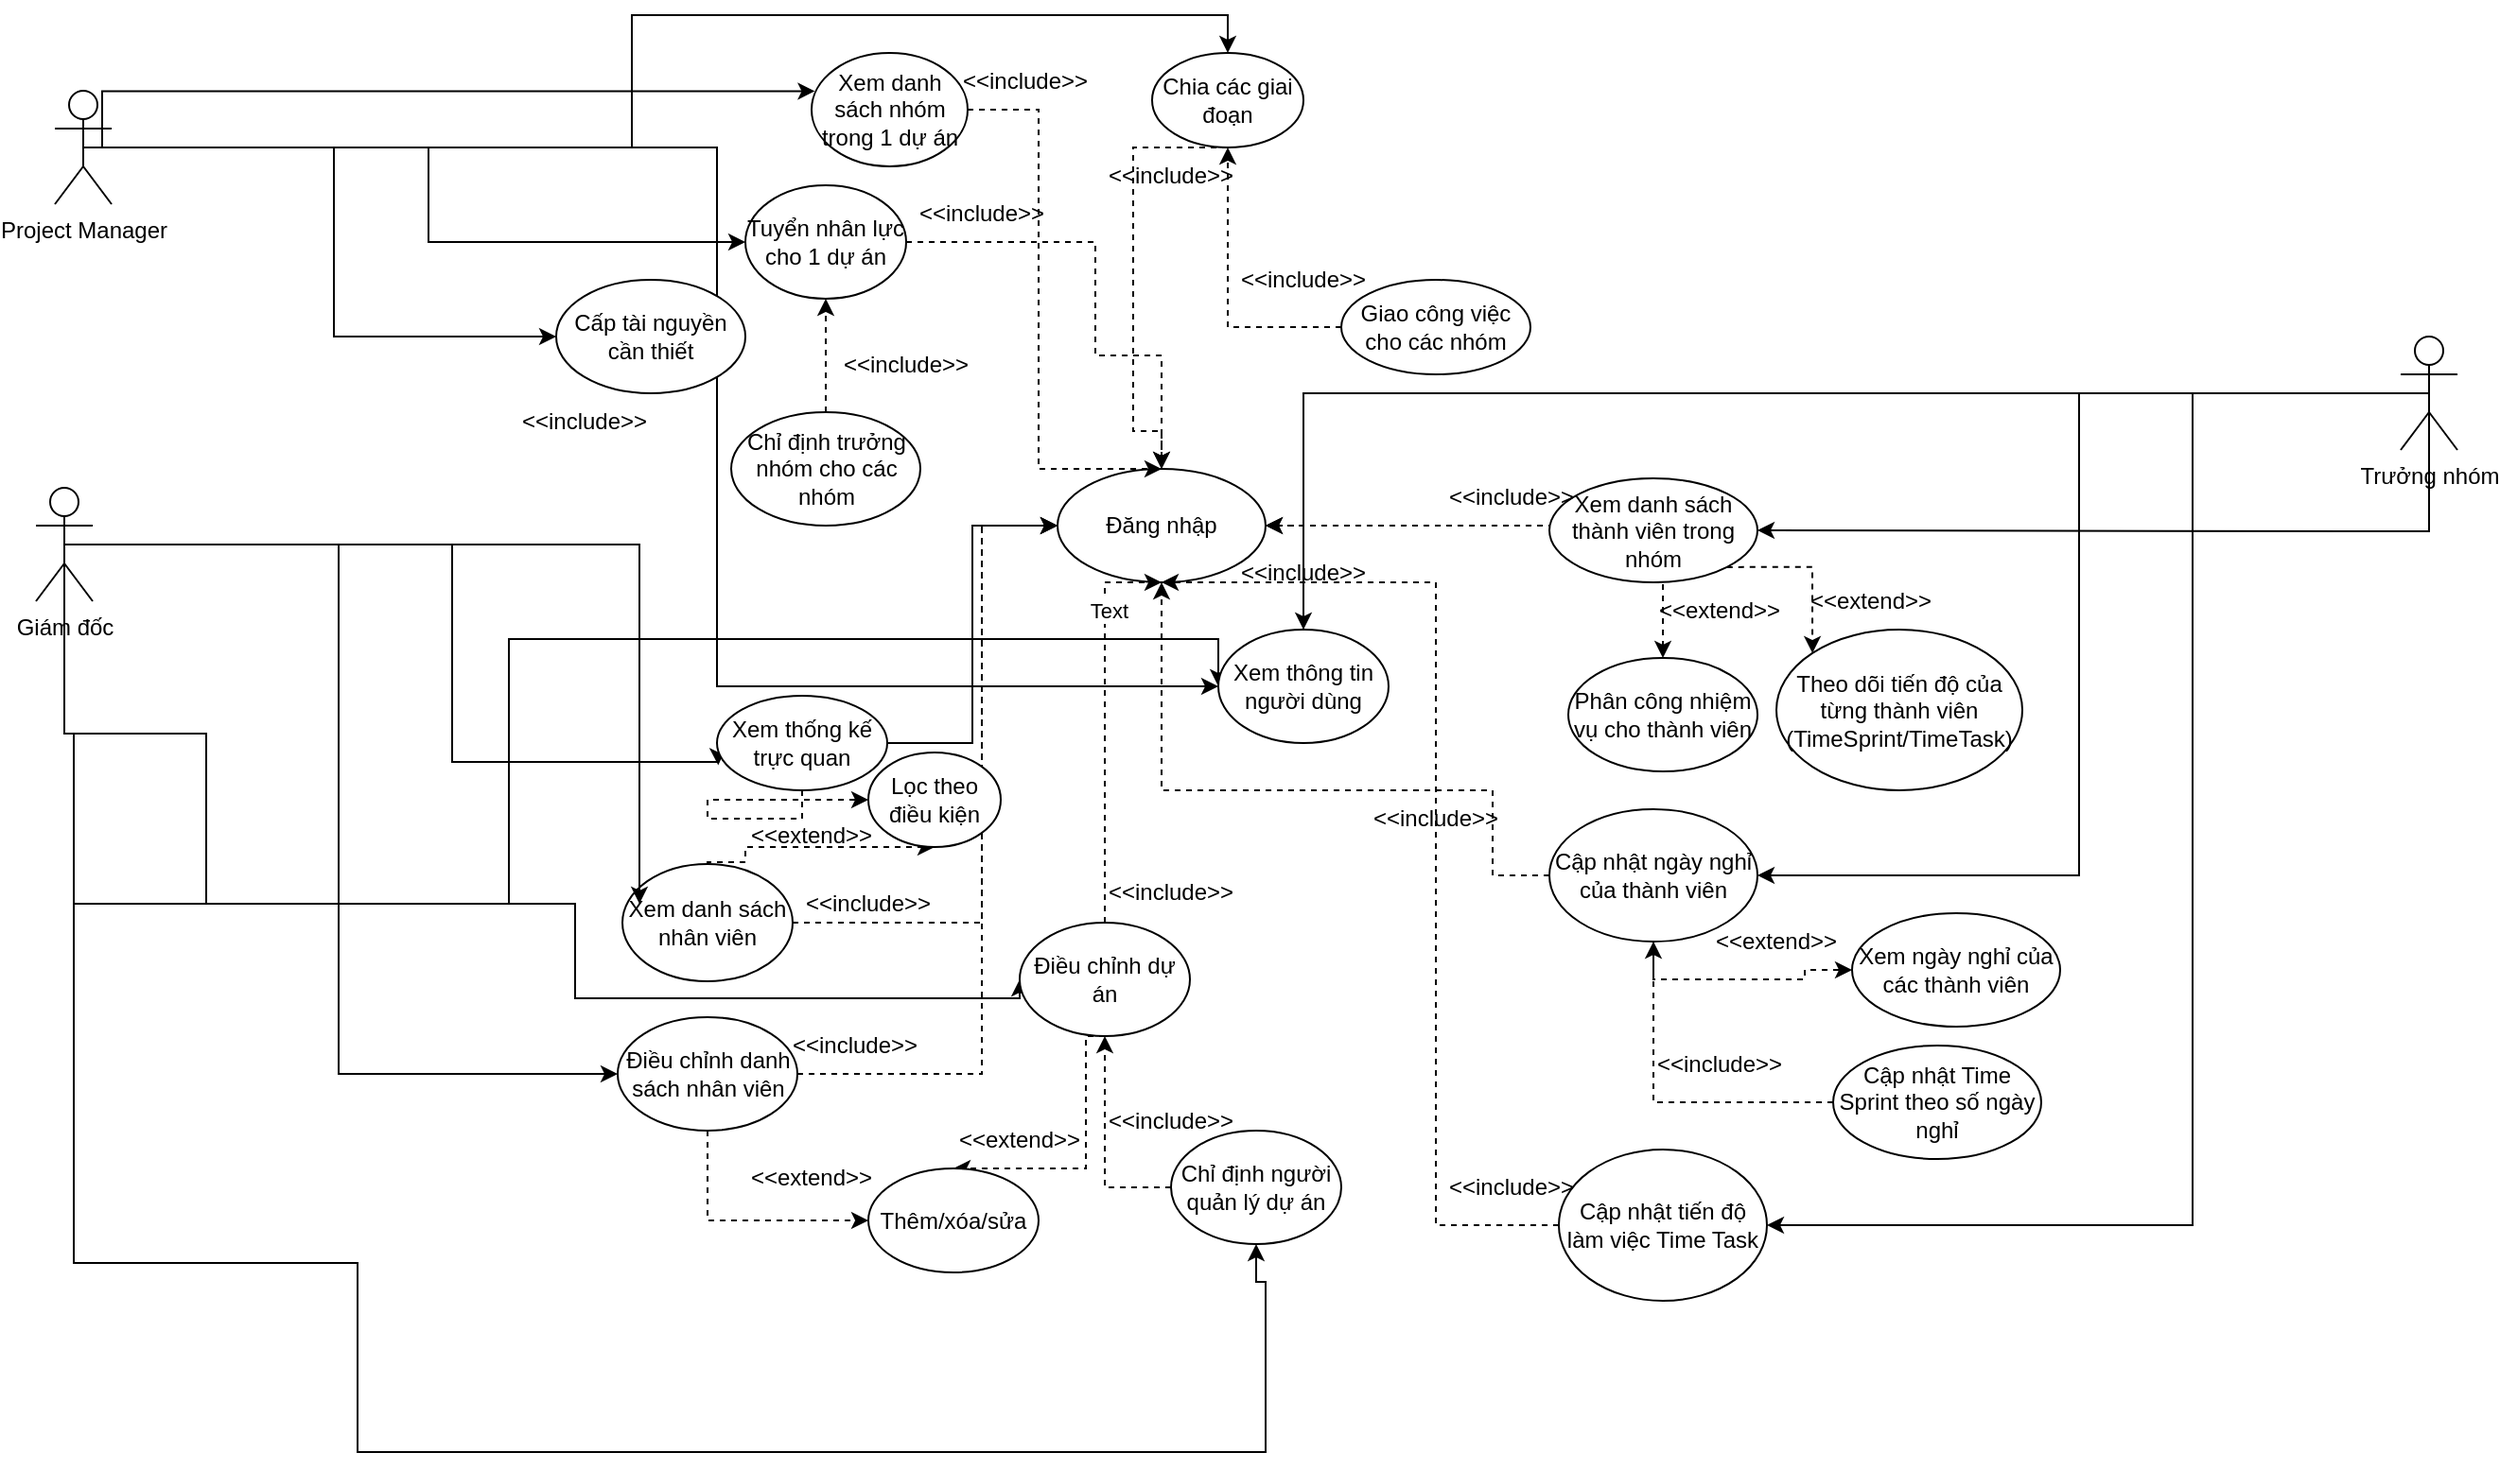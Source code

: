 <mxfile version="20.8.10" type="device"><diagram name="Page-1" id="sml87yRHOmGASyp5fPqJ"><mxGraphModel dx="1457" dy="709" grid="1" gridSize="10" guides="1" tooltips="1" connect="1" arrows="1" fold="1" page="1" pageScale="1" pageWidth="850" pageHeight="1100" math="0" shadow="0"><root><mxCell id="0"/><mxCell id="1" parent="0"/><mxCell id="Gk-37Xo0uLk_VObQG8et-55" style="edgeStyle=orthogonalEdgeStyle;rounded=0;orthogonalLoop=1;jettySize=auto;html=1;exitX=0.5;exitY=0.5;exitDx=0;exitDy=0;exitPerimeter=0;entryX=0;entryY=0.5;entryDx=0;entryDy=0;" parent="1" source="gVQib_M5WXr7Vn-xz3VY-1" target="Gk-37Xo0uLk_VObQG8et-54" edge="1"><mxGeometry relative="1" as="geometry"/></mxCell><mxCell id="Gk-37Xo0uLk_VObQG8et-64" style="edgeStyle=orthogonalEdgeStyle;rounded=0;orthogonalLoop=1;jettySize=auto;html=1;exitX=0.5;exitY=0.5;exitDx=0;exitDy=0;exitPerimeter=0;entryX=0.5;entryY=0;entryDx=0;entryDy=0;" parent="1" source="gVQib_M5WXr7Vn-xz3VY-1" target="Gk-37Xo0uLk_VObQG8et-63" edge="1"><mxGeometry relative="1" as="geometry"/></mxCell><mxCell id="Gk-37Xo0uLk_VObQG8et-75" style="edgeStyle=orthogonalEdgeStyle;rounded=0;orthogonalLoop=1;jettySize=auto;html=1;exitX=0.5;exitY=0.5;exitDx=0;exitDy=0;exitPerimeter=0;entryX=0;entryY=0.5;entryDx=0;entryDy=0;" parent="1" source="gVQib_M5WXr7Vn-xz3VY-1" target="Gk-37Xo0uLk_VObQG8et-74" edge="1"><mxGeometry relative="1" as="geometry"><Array as="points"><mxPoint x="410" y="140"/><mxPoint x="410" y="425"/></Array></mxGeometry></mxCell><mxCell id="Gk-37Xo0uLk_VObQG8et-110" style="edgeStyle=orthogonalEdgeStyle;rounded=0;orthogonalLoop=1;jettySize=auto;html=1;exitX=0.5;exitY=0.5;exitDx=0;exitDy=0;exitPerimeter=0;entryX=0;entryY=0.5;entryDx=0;entryDy=0;" parent="1" source="gVQib_M5WXr7Vn-xz3VY-1" target="Gk-37Xo0uLk_VObQG8et-109" edge="1"><mxGeometry relative="1" as="geometry"/></mxCell><mxCell id="gVQib_M5WXr7Vn-xz3VY-1" value="Project Manager" style="shape=umlActor;verticalLabelPosition=bottom;verticalAlign=top;html=1;outlineConnect=0;" parent="1" vertex="1"><mxGeometry x="60" y="110" width="30" height="60" as="geometry"/></mxCell><mxCell id="Gk-37Xo0uLk_VObQG8et-81" style="edgeStyle=orthogonalEdgeStyle;rounded=0;orthogonalLoop=1;jettySize=auto;html=1;exitX=0.5;exitY=0.5;exitDx=0;exitDy=0;exitPerimeter=0;entryX=1;entryY=0.5;entryDx=0;entryDy=0;" parent="1" source="gVQib_M5WXr7Vn-xz3VY-2" target="Gk-37Xo0uLk_VObQG8et-70" edge="1"><mxGeometry relative="1" as="geometry"><Array as="points"><mxPoint x="1275" y="343"/><mxPoint x="1155" y="343"/></Array></mxGeometry></mxCell><mxCell id="Gk-37Xo0uLk_VObQG8et-88" style="edgeStyle=orthogonalEdgeStyle;rounded=0;orthogonalLoop=1;jettySize=auto;html=1;exitX=0.5;exitY=0.5;exitDx=0;exitDy=0;exitPerimeter=0;entryX=1;entryY=0.5;entryDx=0;entryDy=0;" parent="1" source="gVQib_M5WXr7Vn-xz3VY-2" target="Gk-37Xo0uLk_VObQG8et-87" edge="1"><mxGeometry relative="1" as="geometry"/></mxCell><mxCell id="Gk-37Xo0uLk_VObQG8et-95" style="edgeStyle=orthogonalEdgeStyle;rounded=0;orthogonalLoop=1;jettySize=auto;html=1;exitX=0.5;exitY=0.5;exitDx=0;exitDy=0;exitPerimeter=0;entryX=1;entryY=0.5;entryDx=0;entryDy=0;" parent="1" source="gVQib_M5WXr7Vn-xz3VY-2" target="Gk-37Xo0uLk_VObQG8et-94" edge="1"><mxGeometry relative="1" as="geometry"><Array as="points"><mxPoint x="1190" y="270"/><mxPoint x="1190" y="710"/></Array></mxGeometry></mxCell><mxCell id="Gk-37Xo0uLk_VObQG8et-98" style="edgeStyle=orthogonalEdgeStyle;rounded=0;orthogonalLoop=1;jettySize=auto;html=1;exitX=0.5;exitY=0.5;exitDx=0;exitDy=0;exitPerimeter=0;entryX=0.5;entryY=0;entryDx=0;entryDy=0;" parent="1" source="gVQib_M5WXr7Vn-xz3VY-2" target="Gk-37Xo0uLk_VObQG8et-74" edge="1"><mxGeometry relative="1" as="geometry"/></mxCell><mxCell id="gVQib_M5WXr7Vn-xz3VY-2" value="Trưởng nhóm" style="shape=umlActor;verticalLabelPosition=bottom;verticalAlign=top;html=1;outlineConnect=0;" parent="1" vertex="1"><mxGeometry x="1300" y="240" width="30" height="60" as="geometry"/></mxCell><mxCell id="Gk-37Xo0uLk_VObQG8et-12" style="edgeStyle=orthogonalEdgeStyle;rounded=0;orthogonalLoop=1;jettySize=auto;html=1;exitX=0.5;exitY=0.5;exitDx=0;exitDy=0;exitPerimeter=0;entryX=0;entryY=0.5;entryDx=0;entryDy=0;" parent="1" source="Gk-37Xo0uLk_VObQG8et-3" target="Gk-37Xo0uLk_VObQG8et-9" edge="1"><mxGeometry relative="1" as="geometry"><Array as="points"><mxPoint x="210" y="350"/><mxPoint x="210" y="630"/></Array></mxGeometry></mxCell><mxCell id="Gk-37Xo0uLk_VObQG8et-32" style="edgeStyle=orthogonalEdgeStyle;rounded=0;orthogonalLoop=1;jettySize=auto;html=1;exitX=0.5;exitY=0.5;exitDx=0;exitDy=0;exitPerimeter=0;entryX=0.007;entryY=0.734;entryDx=0;entryDy=0;entryPerimeter=0;" parent="1" source="Gk-37Xo0uLk_VObQG8et-3" target="Gk-37Xo0uLk_VObQG8et-31" edge="1"><mxGeometry relative="1" as="geometry"><Array as="points"><mxPoint x="270" y="350"/><mxPoint x="270" y="465"/><mxPoint x="411" y="465"/></Array></mxGeometry></mxCell><mxCell id="Gk-37Xo0uLk_VObQG8et-36" style="edgeStyle=orthogonalEdgeStyle;rounded=0;orthogonalLoop=1;jettySize=auto;html=1;exitX=0.5;exitY=0.5;exitDx=0;exitDy=0;exitPerimeter=0;entryX=0;entryY=0.5;entryDx=0;entryDy=0;" parent="1" source="Gk-37Xo0uLk_VObQG8et-3" target="Gk-37Xo0uLk_VObQG8et-35" edge="1"><mxGeometry relative="1" as="geometry"><Array as="points"><mxPoint x="65" y="450"/><mxPoint x="140" y="450"/><mxPoint x="140" y="540"/><mxPoint x="335" y="540"/><mxPoint x="335" y="590"/><mxPoint x="570" y="590"/></Array></mxGeometry></mxCell><mxCell id="Gk-37Xo0uLk_VObQG8et-76" style="edgeStyle=orthogonalEdgeStyle;rounded=0;orthogonalLoop=1;jettySize=auto;html=1;entryX=0;entryY=0.5;entryDx=0;entryDy=0;" parent="1" target="Gk-37Xo0uLk_VObQG8et-74" edge="1"><mxGeometry relative="1" as="geometry"><Array as="points"><mxPoint x="300" y="540"/><mxPoint x="300" y="400"/></Array><mxPoint x="70" y="490" as="sourcePoint"/></mxGeometry></mxCell><mxCell id="ELnnvZzvXjkgBmRM-5QW-10" style="edgeStyle=orthogonalEdgeStyle;rounded=0;orthogonalLoop=1;jettySize=auto;html=1;entryX=0.5;entryY=1;entryDx=0;entryDy=0;exitX=0.5;exitY=0.5;exitDx=0;exitDy=0;exitPerimeter=0;" parent="1" source="Gk-37Xo0uLk_VObQG8et-3" target="Gk-37Xo0uLk_VObQG8et-41" edge="1"><mxGeometry relative="1" as="geometry"><mxPoint x="700" y="820" as="targetPoint"/><mxPoint x="70" y="480" as="sourcePoint"/><Array as="points"><mxPoint x="70" y="450"/><mxPoint x="70" y="730"/><mxPoint x="220" y="730"/><mxPoint x="220" y="830"/><mxPoint x="700" y="830"/><mxPoint x="700" y="740"/><mxPoint x="695" y="740"/></Array></mxGeometry></mxCell><mxCell id="Gk-37Xo0uLk_VObQG8et-3" value="Giám đốc" style="shape=umlActor;verticalLabelPosition=bottom;verticalAlign=top;html=1;outlineConnect=0;" parent="1" vertex="1"><mxGeometry x="50" y="320" width="30" height="60" as="geometry"/></mxCell><mxCell id="Gk-37Xo0uLk_VObQG8et-4" value="Đăng nhập" style="ellipse;whiteSpace=wrap;html=1;" parent="1" vertex="1"><mxGeometry x="590" y="310" width="110" height="60" as="geometry"/></mxCell><mxCell id="Gk-37Xo0uLk_VObQG8et-7" style="edgeStyle=orthogonalEdgeStyle;rounded=0;orthogonalLoop=1;jettySize=auto;html=1;exitX=1;exitY=0.5;exitDx=0;exitDy=0;entryX=0;entryY=0.5;entryDx=0;entryDy=0;dashed=1;" parent="1" source="Gk-37Xo0uLk_VObQG8et-5" target="Gk-37Xo0uLk_VObQG8et-4" edge="1"><mxGeometry relative="1" as="geometry"><Array as="points"><mxPoint x="550" y="550"/><mxPoint x="550" y="340"/></Array></mxGeometry></mxCell><mxCell id="Gk-37Xo0uLk_VObQG8et-29" style="edgeStyle=orthogonalEdgeStyle;rounded=0;orthogonalLoop=1;jettySize=auto;html=1;exitX=0.5;exitY=0;exitDx=0;exitDy=0;entryX=0.5;entryY=1;entryDx=0;entryDy=0;dashed=1;" parent="1" source="Gk-37Xo0uLk_VObQG8et-5" target="Gk-37Xo0uLk_VObQG8et-28" edge="1"><mxGeometry relative="1" as="geometry"><Array as="points"><mxPoint x="425" y="518"/></Array></mxGeometry></mxCell><mxCell id="Gk-37Xo0uLk_VObQG8et-5" value="Xem danh sách nhân viên" style="ellipse;whiteSpace=wrap;html=1;" parent="1" vertex="1"><mxGeometry x="360" y="519" width="90" height="62" as="geometry"/></mxCell><mxCell id="Gk-37Xo0uLk_VObQG8et-6" style="edgeStyle=orthogonalEdgeStyle;rounded=0;orthogonalLoop=1;jettySize=auto;html=1;exitX=0.5;exitY=0.5;exitDx=0;exitDy=0;exitPerimeter=0;entryX=0.1;entryY=0.338;entryDx=0;entryDy=0;entryPerimeter=0;" parent="1" source="Gk-37Xo0uLk_VObQG8et-3" target="Gk-37Xo0uLk_VObQG8et-5" edge="1"><mxGeometry relative="1" as="geometry"/></mxCell><mxCell id="Gk-37Xo0uLk_VObQG8et-8" value="&amp;lt;&amp;lt;include&amp;gt;&amp;gt;" style="text;html=1;strokeColor=none;fillColor=none;align=center;verticalAlign=middle;whiteSpace=wrap;rounded=0;" parent="1" vertex="1"><mxGeometry x="460" y="525" width="60" height="30" as="geometry"/></mxCell><mxCell id="Gk-37Xo0uLk_VObQG8et-10" style="edgeStyle=orthogonalEdgeStyle;rounded=0;orthogonalLoop=1;jettySize=auto;html=1;exitX=1;exitY=0.5;exitDx=0;exitDy=0;entryX=0;entryY=0.5;entryDx=0;entryDy=0;dashed=1;" parent="1" source="Gk-37Xo0uLk_VObQG8et-9" target="Gk-37Xo0uLk_VObQG8et-4" edge="1"><mxGeometry relative="1" as="geometry"><Array as="points"><mxPoint x="550" y="630"/><mxPoint x="550" y="340"/></Array></mxGeometry></mxCell><mxCell id="Gk-37Xo0uLk_VObQG8et-22" style="edgeStyle=orthogonalEdgeStyle;rounded=0;orthogonalLoop=1;jettySize=auto;html=1;exitX=0.5;exitY=1;exitDx=0;exitDy=0;entryX=0;entryY=0.5;entryDx=0;entryDy=0;dashed=1;" parent="1" source="Gk-37Xo0uLk_VObQG8et-9" target="Gk-37Xo0uLk_VObQG8et-37" edge="1"><mxGeometry relative="1" as="geometry"/></mxCell><mxCell id="Gk-37Xo0uLk_VObQG8et-9" value="Điều chỉnh danh sách nhân viên" style="ellipse;whiteSpace=wrap;html=1;" parent="1" vertex="1"><mxGeometry x="357.5" y="600" width="95" height="60" as="geometry"/></mxCell><mxCell id="Gk-37Xo0uLk_VObQG8et-11" value="&amp;lt;&amp;lt;include&amp;gt;&amp;gt;" style="text;html=1;strokeColor=none;fillColor=none;align=center;verticalAlign=middle;whiteSpace=wrap;rounded=0;" parent="1" vertex="1"><mxGeometry x="452.5" y="600" width="60" height="30" as="geometry"/></mxCell><mxCell id="Gk-37Xo0uLk_VObQG8et-27" value="&amp;lt;&amp;lt;extend&amp;gt;&amp;gt;" style="text;html=1;strokeColor=none;fillColor=none;align=center;verticalAlign=middle;whiteSpace=wrap;rounded=0;" parent="1" vertex="1"><mxGeometry x="430" y="670" width="60" height="30" as="geometry"/></mxCell><mxCell id="Gk-37Xo0uLk_VObQG8et-28" value="Lọc theo điều kiện" style="ellipse;whiteSpace=wrap;html=1;" parent="1" vertex="1"><mxGeometry x="490" y="460" width="70" height="50" as="geometry"/></mxCell><mxCell id="Gk-37Xo0uLk_VObQG8et-30" value="&amp;lt;&amp;lt;extend&amp;gt;&amp;gt;" style="text;html=1;strokeColor=none;fillColor=none;align=center;verticalAlign=middle;whiteSpace=wrap;rounded=0;" parent="1" vertex="1"><mxGeometry x="430" y="489" width="60" height="30" as="geometry"/></mxCell><mxCell id="Gk-37Xo0uLk_VObQG8et-33" style="edgeStyle=orthogonalEdgeStyle;rounded=0;orthogonalLoop=1;jettySize=auto;html=1;exitX=1;exitY=0.5;exitDx=0;exitDy=0;entryX=0;entryY=0.5;entryDx=0;entryDy=0;" parent="1" source="Gk-37Xo0uLk_VObQG8et-31" target="Gk-37Xo0uLk_VObQG8et-4" edge="1"><mxGeometry relative="1" as="geometry"/></mxCell><mxCell id="Gk-37Xo0uLk_VObQG8et-34" style="edgeStyle=orthogonalEdgeStyle;rounded=0;orthogonalLoop=1;jettySize=auto;html=1;exitX=0.5;exitY=1;exitDx=0;exitDy=0;entryX=0;entryY=0.5;entryDx=0;entryDy=0;dashed=1;" parent="1" source="Gk-37Xo0uLk_VObQG8et-31" target="Gk-37Xo0uLk_VObQG8et-28" edge="1"><mxGeometry relative="1" as="geometry"><Array as="points"><mxPoint x="405" y="495"/></Array></mxGeometry></mxCell><mxCell id="Gk-37Xo0uLk_VObQG8et-31" value="Xem thống kế trực quan" style="ellipse;whiteSpace=wrap;html=1;" parent="1" vertex="1"><mxGeometry x="410" y="430" width="90" height="50" as="geometry"/></mxCell><mxCell id="Gk-37Xo0uLk_VObQG8et-39" style="edgeStyle=orthogonalEdgeStyle;rounded=0;orthogonalLoop=1;jettySize=auto;html=1;exitX=0.5;exitY=1;exitDx=0;exitDy=0;entryX=0.5;entryY=0;entryDx=0;entryDy=0;dashed=1;" parent="1" source="Gk-37Xo0uLk_VObQG8et-35" target="Gk-37Xo0uLk_VObQG8et-37" edge="1"><mxGeometry relative="1" as="geometry"><Array as="points"><mxPoint x="605" y="610"/></Array></mxGeometry></mxCell><mxCell id="Gk-37Xo0uLk_VObQG8et-47" style="edgeStyle=orthogonalEdgeStyle;rounded=0;orthogonalLoop=1;jettySize=auto;html=1;exitX=0.5;exitY=0;exitDx=0;exitDy=0;entryX=0.5;entryY=1;entryDx=0;entryDy=0;dashed=1;" parent="1" source="Gk-37Xo0uLk_VObQG8et-35" target="Gk-37Xo0uLk_VObQG8et-4" edge="1"><mxGeometry relative="1" as="geometry"><Array as="points"><mxPoint x="615" y="370"/></Array></mxGeometry></mxCell><mxCell id="ELnnvZzvXjkgBmRM-5QW-1" value="Text" style="edgeLabel;html=1;align=center;verticalAlign=middle;resizable=0;points=[];" parent="Gk-37Xo0uLk_VObQG8et-47" vertex="1" connectable="0"><mxGeometry x="0.571" y="-2" relative="1" as="geometry"><mxPoint as="offset"/></mxGeometry></mxCell><mxCell id="Gk-37Xo0uLk_VObQG8et-35" value="Điều chỉnh dự án" style="ellipse;whiteSpace=wrap;html=1;" parent="1" vertex="1"><mxGeometry x="570" y="550" width="90" height="60" as="geometry"/></mxCell><mxCell id="Gk-37Xo0uLk_VObQG8et-37" value="Thêm/xóa/sửa" style="ellipse;whiteSpace=wrap;html=1;" parent="1" vertex="1"><mxGeometry x="490" y="680" width="90" height="55" as="geometry"/></mxCell><mxCell id="Gk-37Xo0uLk_VObQG8et-40" value="&amp;lt;&amp;lt;extend&amp;gt;&amp;gt;" style="text;html=1;strokeColor=none;fillColor=none;align=center;verticalAlign=middle;whiteSpace=wrap;rounded=0;" parent="1" vertex="1"><mxGeometry x="540" y="650" width="60" height="30" as="geometry"/></mxCell><mxCell id="CNDa-G0PN_Mh5qx745Cu-5" style="edgeStyle=orthogonalEdgeStyle;rounded=0;orthogonalLoop=1;jettySize=auto;html=1;exitX=0;exitY=0.5;exitDx=0;exitDy=0;entryX=0.5;entryY=1;entryDx=0;entryDy=0;dashed=1;" parent="1" source="Gk-37Xo0uLk_VObQG8et-41" target="Gk-37Xo0uLk_VObQG8et-35" edge="1"><mxGeometry relative="1" as="geometry"/></mxCell><mxCell id="Gk-37Xo0uLk_VObQG8et-41" value="Chỉ định người quản lý dự án" style="ellipse;whiteSpace=wrap;html=1;" parent="1" vertex="1"><mxGeometry x="650" y="660" width="90" height="60" as="geometry"/></mxCell><mxCell id="Gk-37Xo0uLk_VObQG8et-43" value="&amp;lt;&amp;lt;include&amp;gt;&amp;gt;" style="text;html=1;strokeColor=none;fillColor=none;align=center;verticalAlign=middle;whiteSpace=wrap;rounded=0;" parent="1" vertex="1"><mxGeometry x="620" y="640" width="60" height="30" as="geometry"/></mxCell><mxCell id="Gk-37Xo0uLk_VObQG8et-48" value="&amp;lt;&amp;lt;include&amp;gt;&amp;gt;" style="text;html=1;strokeColor=none;fillColor=none;align=center;verticalAlign=middle;whiteSpace=wrap;rounded=0;" parent="1" vertex="1"><mxGeometry x="620" y="519" width="60" height="30" as="geometry"/></mxCell><mxCell id="Gk-37Xo0uLk_VObQG8et-51" style="edgeStyle=orthogonalEdgeStyle;rounded=0;orthogonalLoop=1;jettySize=auto;html=1;exitX=1;exitY=0.5;exitDx=0;exitDy=0;entryX=0.5;entryY=0;entryDx=0;entryDy=0;dashed=1;" parent="1" source="Gk-37Xo0uLk_VObQG8et-49" target="Gk-37Xo0uLk_VObQG8et-4" edge="1"><mxGeometry relative="1" as="geometry"><Array as="points"><mxPoint x="580" y="120"/><mxPoint x="580" y="310"/></Array></mxGeometry></mxCell><mxCell id="Gk-37Xo0uLk_VObQG8et-49" value="Xem danh sách nhóm trong 1 dự án" style="ellipse;whiteSpace=wrap;html=1;" parent="1" vertex="1"><mxGeometry x="460" y="90" width="82.5" height="60" as="geometry"/></mxCell><mxCell id="Gk-37Xo0uLk_VObQG8et-50" style="edgeStyle=orthogonalEdgeStyle;rounded=0;orthogonalLoop=1;jettySize=auto;html=1;entryX=0.021;entryY=0.337;entryDx=0;entryDy=0;entryPerimeter=0;" parent="1" target="Gk-37Xo0uLk_VObQG8et-49" edge="1"><mxGeometry relative="1" as="geometry"><Array as="points"><mxPoint x="85" y="140"/></Array><mxPoint x="75" y="140" as="sourcePoint"/></mxGeometry></mxCell><mxCell id="Gk-37Xo0uLk_VObQG8et-52" value="&amp;lt;&amp;lt;include&amp;gt;&amp;gt;" style="text;html=1;strokeColor=none;fillColor=none;align=center;verticalAlign=middle;whiteSpace=wrap;rounded=0;" parent="1" vertex="1"><mxGeometry x="542.5" y="90" width="60" height="30" as="geometry"/></mxCell><mxCell id="Gk-37Xo0uLk_VObQG8et-56" style="edgeStyle=orthogonalEdgeStyle;rounded=0;orthogonalLoop=1;jettySize=auto;html=1;exitX=1;exitY=0.5;exitDx=0;exitDy=0;entryX=0.5;entryY=0;entryDx=0;entryDy=0;dashed=1;" parent="1" source="Gk-37Xo0uLk_VObQG8et-54" target="Gk-37Xo0uLk_VObQG8et-4" edge="1"><mxGeometry relative="1" as="geometry"><Array as="points"><mxPoint x="610" y="190"/><mxPoint x="610" y="250"/><mxPoint x="645" y="250"/></Array></mxGeometry></mxCell><mxCell id="Gk-37Xo0uLk_VObQG8et-54" value="Tuyển nhân lực cho 1 dự án" style="ellipse;whiteSpace=wrap;html=1;" parent="1" vertex="1"><mxGeometry x="425" y="160" width="85" height="60" as="geometry"/></mxCell><mxCell id="Gk-37Xo0uLk_VObQG8et-57" value="&amp;lt;&amp;lt;include&amp;gt;&amp;gt;" style="text;html=1;strokeColor=none;fillColor=none;align=center;verticalAlign=middle;whiteSpace=wrap;rounded=0;" parent="1" vertex="1"><mxGeometry x="520" y="160" width="60" height="30" as="geometry"/></mxCell><mxCell id="CNDa-G0PN_Mh5qx745Cu-4" style="edgeStyle=orthogonalEdgeStyle;rounded=0;orthogonalLoop=1;jettySize=auto;html=1;exitX=0.5;exitY=0;exitDx=0;exitDy=0;entryX=0.5;entryY=1;entryDx=0;entryDy=0;dashed=1;" parent="1" source="Gk-37Xo0uLk_VObQG8et-58" target="Gk-37Xo0uLk_VObQG8et-54" edge="1"><mxGeometry relative="1" as="geometry"/></mxCell><mxCell id="Gk-37Xo0uLk_VObQG8et-58" value="Chỉ định trưởng nhóm cho các nhóm" style="ellipse;whiteSpace=wrap;html=1;" parent="1" vertex="1"><mxGeometry x="417.5" y="280" width="100" height="60" as="geometry"/></mxCell><mxCell id="Gk-37Xo0uLk_VObQG8et-62" value="&amp;lt;&amp;lt;include&amp;gt;&amp;gt;" style="text;html=1;strokeColor=none;fillColor=none;align=center;verticalAlign=middle;whiteSpace=wrap;rounded=0;" parent="1" vertex="1"><mxGeometry x="480" y="240" width="60" height="30" as="geometry"/></mxCell><mxCell id="Gk-37Xo0uLk_VObQG8et-65" style="edgeStyle=orthogonalEdgeStyle;rounded=0;orthogonalLoop=1;jettySize=auto;html=1;exitX=0.5;exitY=1;exitDx=0;exitDy=0;entryX=0.5;entryY=0;entryDx=0;entryDy=0;dashed=1;" parent="1" source="Gk-37Xo0uLk_VObQG8et-63" target="Gk-37Xo0uLk_VObQG8et-4" edge="1"><mxGeometry relative="1" as="geometry"><Array as="points"><mxPoint x="630" y="140"/><mxPoint x="630" y="290"/><mxPoint x="645" y="290"/></Array></mxGeometry></mxCell><mxCell id="Gk-37Xo0uLk_VObQG8et-63" value="Chia các giai đoạn" style="ellipse;whiteSpace=wrap;html=1;" parent="1" vertex="1"><mxGeometry x="640" y="90" width="80" height="50" as="geometry"/></mxCell><mxCell id="Gk-37Xo0uLk_VObQG8et-66" value="&amp;lt;&amp;lt;include&amp;gt;&amp;gt;" style="text;html=1;strokeColor=none;fillColor=none;align=center;verticalAlign=middle;whiteSpace=wrap;rounded=0;" parent="1" vertex="1"><mxGeometry x="620" y="140" width="60" height="30" as="geometry"/></mxCell><mxCell id="CNDa-G0PN_Mh5qx745Cu-1" style="edgeStyle=orthogonalEdgeStyle;rounded=0;orthogonalLoop=1;jettySize=auto;html=1;exitX=0;exitY=0.5;exitDx=0;exitDy=0;entryX=1;entryY=0;entryDx=0;entryDy=0;dashed=1;" parent="1" source="Gk-37Xo0uLk_VObQG8et-67" target="Gk-37Xo0uLk_VObQG8et-66" edge="1"><mxGeometry relative="1" as="geometry"><Array as="points"><mxPoint x="680" y="235"/></Array></mxGeometry></mxCell><mxCell id="Gk-37Xo0uLk_VObQG8et-67" value="Giao công việc cho các nhóm" style="ellipse;whiteSpace=wrap;html=1;" parent="1" vertex="1"><mxGeometry x="740" y="210" width="100" height="50" as="geometry"/></mxCell><mxCell id="Gk-37Xo0uLk_VObQG8et-69" value="&amp;lt;&amp;lt;include&amp;gt;&amp;gt;" style="text;html=1;strokeColor=none;fillColor=none;align=center;verticalAlign=middle;whiteSpace=wrap;rounded=0;" parent="1" vertex="1"><mxGeometry x="690" y="195" width="60" height="30" as="geometry"/></mxCell><mxCell id="Gk-37Xo0uLk_VObQG8et-82" style="edgeStyle=orthogonalEdgeStyle;rounded=0;orthogonalLoop=1;jettySize=auto;html=1;exitX=0;exitY=0.5;exitDx=0;exitDy=0;entryX=1;entryY=0.5;entryDx=0;entryDy=0;dashed=1;" parent="1" source="Gk-37Xo0uLk_VObQG8et-70" target="Gk-37Xo0uLk_VObQG8et-4" edge="1"><mxGeometry relative="1" as="geometry"><Array as="points"><mxPoint x="940" y="340"/></Array></mxGeometry></mxCell><mxCell id="Gk-37Xo0uLk_VObQG8et-85" style="edgeStyle=orthogonalEdgeStyle;rounded=0;orthogonalLoop=1;jettySize=auto;html=1;exitX=0.5;exitY=1;exitDx=0;exitDy=0;entryX=0.5;entryY=0;entryDx=0;entryDy=0;dashed=1;" parent="1" source="Gk-37Xo0uLk_VObQG8et-70" target="Gk-37Xo0uLk_VObQG8et-84" edge="1"><mxGeometry relative="1" as="geometry"><Array as="points"><mxPoint x="910" y="370"/></Array></mxGeometry></mxCell><mxCell id="Gk-37Xo0uLk_VObQG8et-106" style="edgeStyle=orthogonalEdgeStyle;rounded=0;orthogonalLoop=1;jettySize=auto;html=1;exitX=1;exitY=1;exitDx=0;exitDy=0;entryX=0;entryY=0;entryDx=0;entryDy=0;dashed=1;" parent="1" source="Gk-37Xo0uLk_VObQG8et-70" target="Gk-37Xo0uLk_VObQG8et-99" edge="1"><mxGeometry relative="1" as="geometry"/></mxCell><mxCell id="Gk-37Xo0uLk_VObQG8et-70" value="Xem danh sách thành viên trong nhóm" style="ellipse;whiteSpace=wrap;html=1;" parent="1" vertex="1"><mxGeometry x="850" y="315" width="110" height="55" as="geometry"/></mxCell><mxCell id="Gk-37Xo0uLk_VObQG8et-78" style="edgeStyle=orthogonalEdgeStyle;rounded=0;orthogonalLoop=1;jettySize=auto;html=1;exitX=0.5;exitY=0;exitDx=0;exitDy=0;entryX=1;entryY=0.5;entryDx=0;entryDy=0;dashed=1;" parent="1" source="Gk-37Xo0uLk_VObQG8et-74" target="Gk-37Xo0uLk_VObQG8et-4" edge="1"><mxGeometry relative="1" as="geometry"/></mxCell><mxCell id="Gk-37Xo0uLk_VObQG8et-74" value="Xem thông tin người dùng" style="ellipse;whiteSpace=wrap;html=1;" parent="1" vertex="1"><mxGeometry x="675" y="395" width="90" height="60" as="geometry"/></mxCell><mxCell id="Gk-37Xo0uLk_VObQG8et-79" value="&amp;lt;&amp;lt;include&amp;gt;&amp;gt;" style="text;html=1;strokeColor=none;fillColor=none;align=center;verticalAlign=middle;whiteSpace=wrap;rounded=0;" parent="1" vertex="1"><mxGeometry x="690" y="350" width="60" height="30" as="geometry"/></mxCell><mxCell id="Gk-37Xo0uLk_VObQG8et-83" value="&amp;lt;&amp;lt;include&amp;gt;&amp;gt;" style="text;html=1;strokeColor=none;fillColor=none;align=center;verticalAlign=middle;whiteSpace=wrap;rounded=0;" parent="1" vertex="1"><mxGeometry x="800" y="310" width="60" height="30" as="geometry"/></mxCell><mxCell id="Gk-37Xo0uLk_VObQG8et-84" value="Phân công nhiệm vụ cho thành viên" style="ellipse;whiteSpace=wrap;html=1;" parent="1" vertex="1"><mxGeometry x="860" y="410" width="100" height="60" as="geometry"/></mxCell><mxCell id="Gk-37Xo0uLk_VObQG8et-86" value="&amp;lt;&amp;lt;extend&amp;gt;&amp;gt;" style="text;html=1;strokeColor=none;fillColor=none;align=center;verticalAlign=middle;whiteSpace=wrap;rounded=0;" parent="1" vertex="1"><mxGeometry x="910" y="370" width="60" height="30" as="geometry"/></mxCell><mxCell id="Gk-37Xo0uLk_VObQG8et-89" style="edgeStyle=orthogonalEdgeStyle;rounded=0;orthogonalLoop=1;jettySize=auto;html=1;exitX=0;exitY=0.5;exitDx=0;exitDy=0;entryX=0.5;entryY=1;entryDx=0;entryDy=0;dashed=1;" parent="1" source="Gk-37Xo0uLk_VObQG8et-87" target="Gk-37Xo0uLk_VObQG8et-4" edge="1"><mxGeometry relative="1" as="geometry"><Array as="points"><mxPoint x="820" y="480"/><mxPoint x="645" y="480"/></Array></mxGeometry></mxCell><mxCell id="Gk-37Xo0uLk_VObQG8et-101" style="edgeStyle=orthogonalEdgeStyle;rounded=0;orthogonalLoop=1;jettySize=auto;html=1;exitX=0.5;exitY=1;exitDx=0;exitDy=0;entryX=0;entryY=0.5;entryDx=0;entryDy=0;dashed=1;" parent="1" source="Gk-37Xo0uLk_VObQG8et-87" target="Gk-37Xo0uLk_VObQG8et-100" edge="1"><mxGeometry relative="1" as="geometry"><mxPoint x="860" y="610" as="targetPoint"/></mxGeometry></mxCell><mxCell id="Gk-37Xo0uLk_VObQG8et-87" value="Cập nhật ngày nghỉ của thành viên" style="ellipse;whiteSpace=wrap;html=1;" parent="1" vertex="1"><mxGeometry x="850" y="490" width="110" height="70" as="geometry"/></mxCell><mxCell id="Gk-37Xo0uLk_VObQG8et-90" value="&amp;lt;&amp;lt;include&amp;gt;&amp;gt;" style="text;html=1;strokeColor=none;fillColor=none;align=center;verticalAlign=middle;whiteSpace=wrap;rounded=0;" parent="1" vertex="1"><mxGeometry x="760" y="480" width="60" height="30" as="geometry"/></mxCell><mxCell id="CNDa-G0PN_Mh5qx745Cu-6" style="edgeStyle=orthogonalEdgeStyle;rounded=0;orthogonalLoop=1;jettySize=auto;html=1;exitX=0;exitY=0.5;exitDx=0;exitDy=0;entryX=0.5;entryY=1;entryDx=0;entryDy=0;dashed=1;" parent="1" source="Gk-37Xo0uLk_VObQG8et-91" target="Gk-37Xo0uLk_VObQG8et-87" edge="1"><mxGeometry relative="1" as="geometry"/></mxCell><mxCell id="Gk-37Xo0uLk_VObQG8et-91" value="Cập nhật Time Sprint theo số ngày nghỉ" style="ellipse;whiteSpace=wrap;html=1;" parent="1" vertex="1"><mxGeometry x="1000" y="615" width="110" height="60" as="geometry"/></mxCell><mxCell id="Gk-37Xo0uLk_VObQG8et-93" value="&amp;lt;&amp;lt;extend&amp;gt;&amp;gt;" style="text;html=1;strokeColor=none;fillColor=none;align=center;verticalAlign=middle;whiteSpace=wrap;rounded=0;" parent="1" vertex="1"><mxGeometry x="940" y="545" width="60" height="30" as="geometry"/></mxCell><mxCell id="Gk-37Xo0uLk_VObQG8et-96" style="edgeStyle=orthogonalEdgeStyle;rounded=0;orthogonalLoop=1;jettySize=auto;html=1;exitX=0;exitY=0.5;exitDx=0;exitDy=0;entryX=0.5;entryY=1;entryDx=0;entryDy=0;dashed=1;" parent="1" source="Gk-37Xo0uLk_VObQG8et-94" target="Gk-37Xo0uLk_VObQG8et-4" edge="1"><mxGeometry relative="1" as="geometry"><Array as="points"><mxPoint x="790" y="710"/><mxPoint x="790" y="370"/></Array></mxGeometry></mxCell><mxCell id="Gk-37Xo0uLk_VObQG8et-94" value="Cập nhật tiến độ làm việc Time Task" style="ellipse;whiteSpace=wrap;html=1;" parent="1" vertex="1"><mxGeometry x="855" y="670" width="110" height="80" as="geometry"/></mxCell><mxCell id="Gk-37Xo0uLk_VObQG8et-97" value="&amp;lt;&amp;lt;include&amp;gt;&amp;gt;" style="text;html=1;strokeColor=none;fillColor=none;align=center;verticalAlign=middle;whiteSpace=wrap;rounded=0;" parent="1" vertex="1"><mxGeometry x="800" y="675" width="60" height="30" as="geometry"/></mxCell><mxCell id="Gk-37Xo0uLk_VObQG8et-99" value="Theo dõi tiến độ của từng thành viên (TimeSprint/TimeTask)" style="ellipse;whiteSpace=wrap;html=1;" parent="1" vertex="1"><mxGeometry x="970" y="395" width="130" height="85" as="geometry"/></mxCell><mxCell id="Gk-37Xo0uLk_VObQG8et-100" value="Xem ngày nghỉ của các thành viên" style="ellipse;whiteSpace=wrap;html=1;" parent="1" vertex="1"><mxGeometry x="1010" y="545" width="110" height="60" as="geometry"/></mxCell><mxCell id="Gk-37Xo0uLk_VObQG8et-105" value="&amp;lt;&amp;lt;extend&amp;gt;&amp;gt;" style="text;html=1;strokeColor=none;fillColor=none;align=center;verticalAlign=middle;whiteSpace=wrap;rounded=0;" parent="1" vertex="1"><mxGeometry x="990" y="365" width="60" height="30" as="geometry"/></mxCell><mxCell id="Gk-37Xo0uLk_VObQG8et-109" value="Cấp tài nguyền cần thiết" style="ellipse;whiteSpace=wrap;html=1;" parent="1" vertex="1"><mxGeometry x="325" y="210" width="100" height="60" as="geometry"/></mxCell><mxCell id="Gk-37Xo0uLk_VObQG8et-113" value="&amp;lt;&amp;lt;include&amp;gt;&amp;gt;" style="text;html=1;strokeColor=none;fillColor=none;align=center;verticalAlign=middle;whiteSpace=wrap;rounded=0;" parent="1" vertex="1"><mxGeometry x="310" y="270" width="60" height="30" as="geometry"/></mxCell><mxCell id="CNDa-G0PN_Mh5qx745Cu-7" value="&amp;lt;&amp;lt;include&amp;gt;&amp;gt;" style="text;html=1;strokeColor=none;fillColor=none;align=center;verticalAlign=middle;whiteSpace=wrap;rounded=0;" parent="1" vertex="1"><mxGeometry x="910" y="610" width="60" height="30" as="geometry"/></mxCell></root></mxGraphModel></diagram></mxfile>